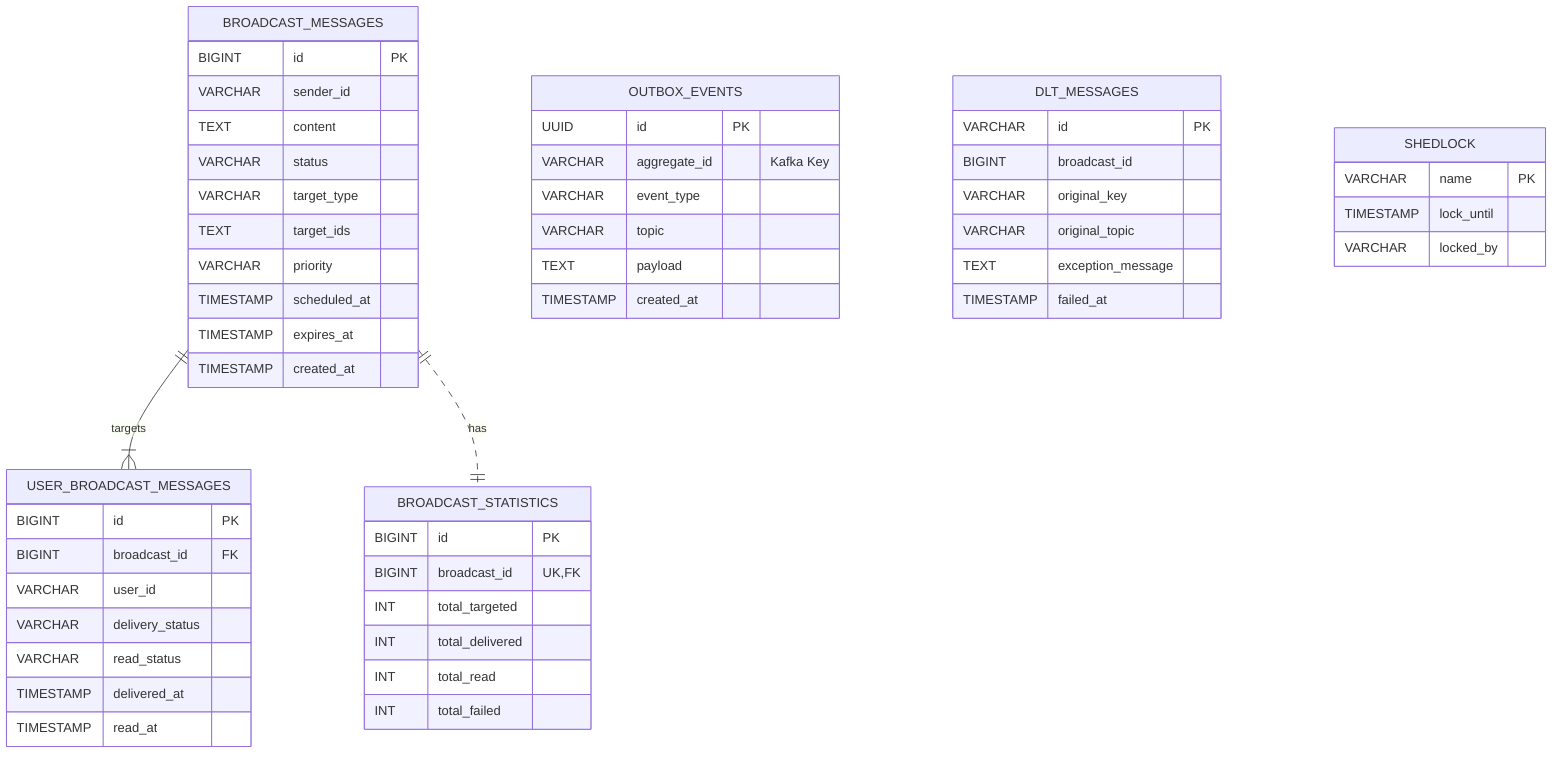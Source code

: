 erDiagram
    BROADCAST_MESSAGES {
        BIGINT id PK
        VARCHAR sender_id
        TEXT content
        VARCHAR status
        VARCHAR target_type
        TEXT target_ids
        VARCHAR priority
        TIMESTAMP scheduled_at
        TIMESTAMP expires_at
        TIMESTAMP created_at
    }

    USER_BROADCAST_MESSAGES {
        BIGINT id PK
        BIGINT broadcast_id FK
        VARCHAR user_id
        VARCHAR delivery_status
        VARCHAR read_status
        TIMESTAMP delivered_at
        TIMESTAMP read_at
    }

    BROADCAST_STATISTICS {
        BIGINT id PK
        BIGINT broadcast_id UK, FK
        INT total_targeted
        INT total_delivered
        INT total_read
        INT total_failed
    }

    OUTBOX_EVENTS {
        UUID id PK
        VARCHAR aggregate_id "Kafka Key"
        VARCHAR event_type
        VARCHAR topic
        TEXT payload
        TIMESTAMP created_at
    }

    DLT_MESSAGES {
        VARCHAR id PK
        BIGINT broadcast_id
        VARCHAR original_key
        VARCHAR original_topic
        TEXT exception_message
        TIMESTAMP failed_at
    }

    SHEDLOCK {
        VARCHAR name PK
        TIMESTAMP lock_until
        VARCHAR locked_by
    }

    BROADCAST_MESSAGES ||--|{ USER_BROADCAST_MESSAGES : "targets"
    BROADCAST_MESSAGES ||..|| BROADCAST_STATISTICS : "has"